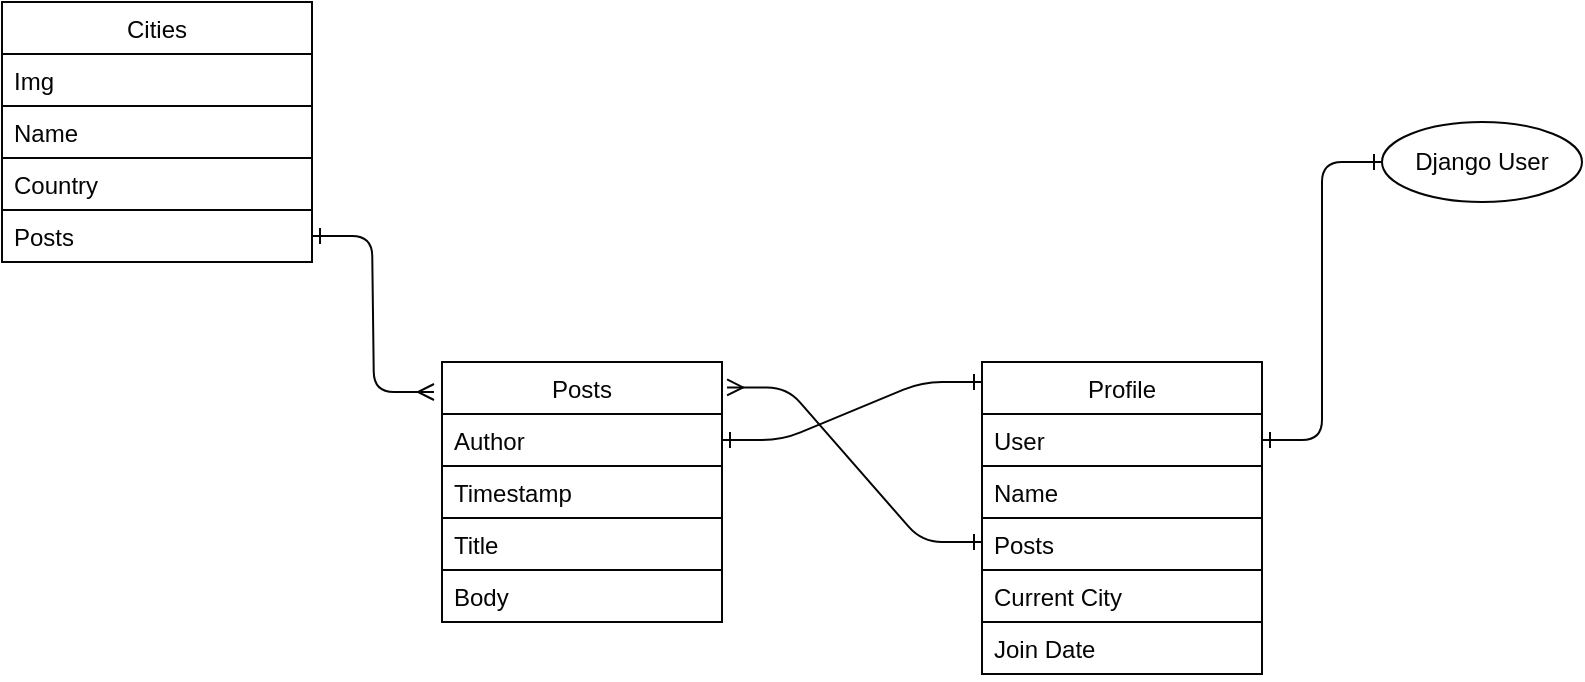<mxfile version="13.6.5">
    <diagram id="Axd_WB0guYgfb2YhAt7w" name="Page-1">
        <mxGraphModel dx="974" dy="548" grid="0" gridSize="10" guides="1" tooltips="1" connect="1" arrows="1" fold="1" page="1" pageScale="1" pageWidth="850" pageHeight="1100" background="#ffffff" math="0" shadow="0">
            <root>
                <mxCell id="0"/>
                <mxCell id="39" value="Background" parent="0"/>
                <mxCell id="1" value="Content" parent="0"/>
                <mxCell id="22" value="" style="edgeStyle=entityRelationEdgeStyle;fontSize=12;html=1;endArrow=ERmany;exitX=1;exitY=0.5;exitDx=0;exitDy=0;endFill=0;startArrow=ERone;startFill=0;strokeColor=#050505;fontColor=#050505;" edge="1" parent="1" source="19">
                    <mxGeometry width="100" height="100" relative="1" as="geometry">
                        <mxPoint x="470" y="290" as="sourcePoint"/>
                        <mxPoint x="256" y="235" as="targetPoint"/>
                    </mxGeometry>
                </mxCell>
                <mxCell id="28" value="Django User" style="ellipse;whiteSpace=wrap;html=1;align=center;strokeColor=#050505;fontColor=#050505;fillColor=none;" vertex="1" parent="1">
                    <mxGeometry x="730" y="100" width="100" height="40" as="geometry"/>
                </mxCell>
                <mxCell id="13" value="Cities" style="swimlane;fontStyle=0;childLayout=stackLayout;horizontal=1;startSize=26;horizontalStack=0;resizeParent=1;resizeParentMax=0;resizeLast=0;collapsible=1;marginBottom=0;strokeColor=#050505;fontColor=#050505;fillColor=none;" vertex="1" parent="1">
                    <mxGeometry x="40" y="40" width="155" height="130" as="geometry"/>
                </mxCell>
                <mxCell id="14" value="Img&#10;" style="text;align=left;verticalAlign=top;spacingLeft=4;spacingRight=4;overflow=hidden;rotatable=0;points=[[0,0.5],[1,0.5]];portConstraint=eastwest;strokeColor=#050505;fontColor=#050505;" vertex="1" parent="13">
                    <mxGeometry y="26" width="155" height="26" as="geometry"/>
                </mxCell>
                <mxCell id="15" value="Name" style="text;align=left;verticalAlign=top;spacingLeft=4;spacingRight=4;overflow=hidden;rotatable=0;points=[[0,0.5],[1,0.5]];portConstraint=eastwest;strokeColor=#050505;fontColor=#050505;" vertex="1" parent="13">
                    <mxGeometry y="52" width="155" height="26" as="geometry"/>
                </mxCell>
                <mxCell id="18" value="Country" style="text;align=left;verticalAlign=top;spacingLeft=4;spacingRight=4;overflow=hidden;rotatable=0;points=[[0,0.5],[1,0.5]];portConstraint=eastwest;strokeColor=#050505;fontColor=#050505;" vertex="1" parent="13">
                    <mxGeometry y="78" width="155" height="26" as="geometry"/>
                </mxCell>
                <mxCell id="19" value="Posts" style="text;align=left;verticalAlign=top;spacingLeft=4;spacingRight=4;overflow=hidden;rotatable=0;points=[[0,0.5],[1,0.5]];portConstraint=eastwest;strokeColor=#050505;fontColor=#050505;" vertex="1" parent="13">
                    <mxGeometry y="104" width="155" height="26" as="geometry"/>
                </mxCell>
                <mxCell id="5" value="Posts" style="swimlane;fontStyle=0;childLayout=stackLayout;horizontal=1;startSize=26;horizontalStack=0;resizeParent=1;resizeParentMax=0;resizeLast=0;collapsible=1;marginBottom=0;strokeColor=#050505;fontColor=#050505;fillColor=none;" vertex="1" parent="1">
                    <mxGeometry x="260" y="220" width="140" height="130" as="geometry"/>
                </mxCell>
                <mxCell id="6" value="Author" style="text;align=left;verticalAlign=top;spacingLeft=4;spacingRight=4;overflow=hidden;rotatable=0;points=[[0,0.5],[1,0.5]];portConstraint=eastwest;strokeColor=#050505;fontColor=#050505;" vertex="1" parent="5">
                    <mxGeometry y="26" width="140" height="26" as="geometry"/>
                </mxCell>
                <mxCell id="7" value="Timestamp" style="text;align=left;verticalAlign=top;spacingLeft=4;spacingRight=4;overflow=hidden;rotatable=0;points=[[0,0.5],[1,0.5]];portConstraint=eastwest;strokeColor=#050505;fontColor=#050505;" vertex="1" parent="5">
                    <mxGeometry y="52" width="140" height="26" as="geometry"/>
                </mxCell>
                <mxCell id="20" value="Title" style="text;align=left;verticalAlign=top;spacingLeft=4;spacingRight=4;overflow=hidden;rotatable=0;points=[[0,0.5],[1,0.5]];portConstraint=eastwest;strokeColor=#050505;fontColor=#050505;" vertex="1" parent="5">
                    <mxGeometry y="78" width="140" height="26" as="geometry"/>
                </mxCell>
                <mxCell id="23" value="Body" style="text;align=left;verticalAlign=top;spacingLeft=4;spacingRight=4;overflow=hidden;rotatable=0;points=[[0,0.5],[1,0.5]];portConstraint=eastwest;strokeColor=#050505;fontColor=#050505;" vertex="1" parent="5">
                    <mxGeometry y="104" width="140" height="26" as="geometry"/>
                </mxCell>
                <mxCell id="35" value="" style="edgeStyle=entityRelationEdgeStyle;fontSize=12;html=1;endArrow=ERone;startArrow=ERone;entryX=0;entryY=0.5;entryDx=0;entryDy=0;exitX=1;exitY=0.5;exitDx=0;exitDy=0;endFill=0;startFill=0;strokeColor=#050505;fontColor=#050505;" edge="1" parent="1" source="10" target="28">
                    <mxGeometry width="100" height="100" relative="1" as="geometry">
                        <mxPoint x="650" y="260" as="sourcePoint"/>
                        <mxPoint x="750" y="160" as="targetPoint"/>
                    </mxGeometry>
                </mxCell>
                <mxCell id="9" value="Profile" style="swimlane;fontStyle=0;childLayout=stackLayout;horizontal=1;startSize=26;horizontalStack=0;resizeParent=1;resizeParentMax=0;resizeLast=0;collapsible=1;marginBottom=0;strokeColor=#050505;fontColor=#050505;fillColor=none;" vertex="1" parent="1">
                    <mxGeometry x="530" y="220" width="140" height="156" as="geometry"/>
                </mxCell>
                <mxCell id="10" value="User" style="text;align=left;verticalAlign=top;spacingLeft=4;spacingRight=4;overflow=hidden;rotatable=0;points=[[0,0.5],[1,0.5]];portConstraint=eastwest;strokeColor=#050505;fontColor=#050505;" vertex="1" parent="9">
                    <mxGeometry y="26" width="140" height="26" as="geometry"/>
                </mxCell>
                <mxCell id="11" value="Name" style="text;align=left;verticalAlign=top;spacingLeft=4;spacingRight=4;overflow=hidden;rotatable=0;points=[[0,0.5],[1,0.5]];portConstraint=eastwest;strokeColor=#050505;fontColor=#050505;" vertex="1" parent="9">
                    <mxGeometry y="52" width="140" height="26" as="geometry"/>
                </mxCell>
                <mxCell id="12" value="Posts" style="text;align=left;verticalAlign=top;spacingLeft=4;spacingRight=4;overflow=hidden;rotatable=0;points=[[0,0.5],[1,0.5]];portConstraint=eastwest;strokeColor=#050505;fontColor=#050505;" vertex="1" parent="9">
                    <mxGeometry y="78" width="140" height="26" as="geometry"/>
                </mxCell>
                <mxCell id="34" value="Current City" style="text;align=left;verticalAlign=top;spacingLeft=4;spacingRight=4;overflow=hidden;rotatable=0;points=[[0,0.5],[1,0.5]];portConstraint=eastwest;strokeColor=#050505;fontColor=#050505;" vertex="1" parent="9">
                    <mxGeometry y="104" width="140" height="26" as="geometry"/>
                </mxCell>
                <mxCell id="32" value="Join Date" style="text;align=left;verticalAlign=top;spacingLeft=4;spacingRight=4;overflow=hidden;rotatable=0;points=[[0,0.5],[1,0.5]];portConstraint=eastwest;strokeColor=#050505;fontColor=#050505;" vertex="1" parent="9">
                    <mxGeometry y="130" width="140" height="26" as="geometry"/>
                </mxCell>
                <mxCell id="36" value="" style="edgeStyle=entityRelationEdgeStyle;fontSize=12;html=1;endArrow=ERone;startArrow=ERone;exitX=1;exitY=0.5;exitDx=0;exitDy=0;endFill=0;startFill=0;strokeColor=#050505;fontColor=#050505;" edge="1" parent="1" source="6">
                    <mxGeometry width="100" height="100" relative="1" as="geometry">
                        <mxPoint x="430" y="330" as="sourcePoint"/>
                        <mxPoint x="530" y="230" as="targetPoint"/>
                    </mxGeometry>
                </mxCell>
                <mxCell id="38" value="" style="edgeStyle=entityRelationEdgeStyle;fontSize=12;html=1;endArrow=ERone;endFill=0;startArrow=ERmany;startFill=0;exitX=1.018;exitY=0.098;exitDx=0;exitDy=0;exitPerimeter=0;strokeColor=#050505;fontColor=#050505;" edge="1" parent="1" source="5">
                    <mxGeometry width="100" height="100" relative="1" as="geometry">
                        <mxPoint x="410" y="230" as="sourcePoint"/>
                        <mxPoint x="530" y="310" as="targetPoint"/>
                    </mxGeometry>
                </mxCell>
            </root>
        </mxGraphModel>
    </diagram>
</mxfile>